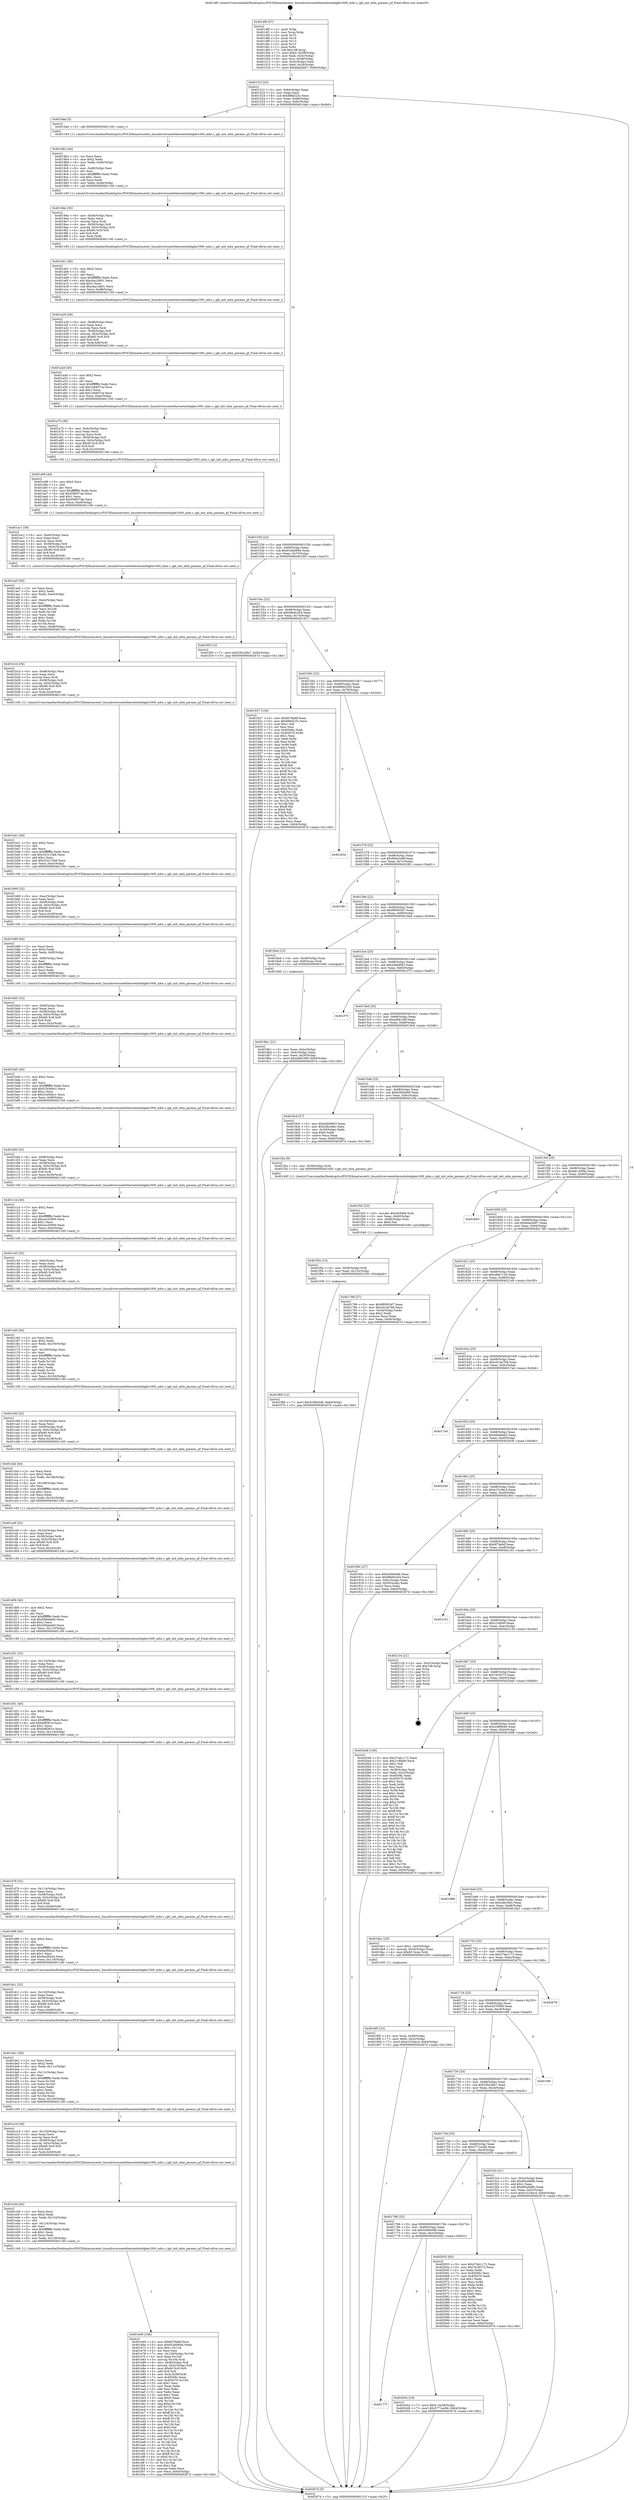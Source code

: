 digraph "0x4014f0" {
  label = "0x4014f0 (/mnt/c/Users/mathe/Desktop/tcc/POCII/binaries/extr_linuxdriversnetethernetinteligbe1000_mbx.c_igb_init_mbx_params_pf_Final-ollvm.out::main(0))"
  labelloc = "t"
  node[shape=record]

  Entry [label="",width=0.3,height=0.3,shape=circle,fillcolor=black,style=filled]
  "0x40151f" [label="{
     0x40151f [23]\l
     | [instrs]\l
     &nbsp;&nbsp;0x40151f \<+3\>: mov -0x64(%rbp),%eax\l
     &nbsp;&nbsp;0x401522 \<+2\>: mov %eax,%ecx\l
     &nbsp;&nbsp;0x401524 \<+6\>: sub $0x88fa523c,%ecx\l
     &nbsp;&nbsp;0x40152a \<+3\>: mov %eax,-0x68(%rbp)\l
     &nbsp;&nbsp;0x40152d \<+3\>: mov %ecx,-0x6c(%rbp)\l
     &nbsp;&nbsp;0x401530 \<+6\>: je 00000000004019ad \<main+0x4bd\>\l
  }"]
  "0x4019ad" [label="{
     0x4019ad [5]\l
     | [instrs]\l
     &nbsp;&nbsp;0x4019ad \<+5\>: call 0000000000401160 \<next_i\>\l
     | [calls]\l
     &nbsp;&nbsp;0x401160 \{1\} (/mnt/c/Users/mathe/Desktop/tcc/POCII/binaries/extr_linuxdriversnetethernetinteligbe1000_mbx.c_igb_init_mbx_params_pf_Final-ollvm.out::next_i)\l
  }"]
  "0x401536" [label="{
     0x401536 [22]\l
     | [instrs]\l
     &nbsp;&nbsp;0x401536 \<+5\>: jmp 000000000040153b \<main+0x4b\>\l
     &nbsp;&nbsp;0x40153b \<+3\>: mov -0x68(%rbp),%eax\l
     &nbsp;&nbsp;0x40153e \<+5\>: sub $0x91bb0694,%eax\l
     &nbsp;&nbsp;0x401543 \<+3\>: mov %eax,-0x70(%rbp)\l
     &nbsp;&nbsp;0x401546 \<+6\>: je 0000000000401f0f \<main+0xa1f\>\l
  }"]
  Exit [label="",width=0.3,height=0.3,shape=circle,fillcolor=black,style=filled,peripheries=2]
  "0x401f0f" [label="{
     0x401f0f [12]\l
     | [instrs]\l
     &nbsp;&nbsp;0x401f0f \<+7\>: movl $0x530c28a7,-0x64(%rbp)\l
     &nbsp;&nbsp;0x401f16 \<+5\>: jmp 000000000040267d \<main+0x118d\>\l
  }"]
  "0x40154c" [label="{
     0x40154c [22]\l
     | [instrs]\l
     &nbsp;&nbsp;0x40154c \<+5\>: jmp 0000000000401551 \<main+0x61\>\l
     &nbsp;&nbsp;0x401551 \<+3\>: mov -0x68(%rbp),%eax\l
     &nbsp;&nbsp;0x401554 \<+5\>: sub $0x98e9c454,%eax\l
     &nbsp;&nbsp;0x401559 \<+3\>: mov %eax,-0x74(%rbp)\l
     &nbsp;&nbsp;0x40155c \<+6\>: je 0000000000401927 \<main+0x437\>\l
  }"]
  "0x40177f" [label="{
     0x40177f\l
  }", style=dashed]
  "0x401927" [label="{
     0x401927 [134]\l
     | [instrs]\l
     &nbsp;&nbsp;0x401927 \<+5\>: mov $0xfd79afef,%eax\l
     &nbsp;&nbsp;0x40192c \<+5\>: mov $0x88fa523c,%ecx\l
     &nbsp;&nbsp;0x401931 \<+2\>: mov $0x1,%dl\l
     &nbsp;&nbsp;0x401933 \<+2\>: xor %esi,%esi\l
     &nbsp;&nbsp;0x401935 \<+7\>: mov 0x40506c,%edi\l
     &nbsp;&nbsp;0x40193c \<+8\>: mov 0x405070,%r8d\l
     &nbsp;&nbsp;0x401944 \<+3\>: sub $0x1,%esi\l
     &nbsp;&nbsp;0x401947 \<+3\>: mov %edi,%r9d\l
     &nbsp;&nbsp;0x40194a \<+3\>: add %esi,%r9d\l
     &nbsp;&nbsp;0x40194d \<+4\>: imul %r9d,%edi\l
     &nbsp;&nbsp;0x401951 \<+3\>: and $0x1,%edi\l
     &nbsp;&nbsp;0x401954 \<+3\>: cmp $0x0,%edi\l
     &nbsp;&nbsp;0x401957 \<+4\>: sete %r10b\l
     &nbsp;&nbsp;0x40195b \<+4\>: cmp $0xa,%r8d\l
     &nbsp;&nbsp;0x40195f \<+4\>: setl %r11b\l
     &nbsp;&nbsp;0x401963 \<+3\>: mov %r10b,%bl\l
     &nbsp;&nbsp;0x401966 \<+3\>: xor $0xff,%bl\l
     &nbsp;&nbsp;0x401969 \<+3\>: mov %r11b,%r14b\l
     &nbsp;&nbsp;0x40196c \<+4\>: xor $0xff,%r14b\l
     &nbsp;&nbsp;0x401970 \<+3\>: xor $0x0,%dl\l
     &nbsp;&nbsp;0x401973 \<+3\>: mov %bl,%r15b\l
     &nbsp;&nbsp;0x401976 \<+4\>: and $0x0,%r15b\l
     &nbsp;&nbsp;0x40197a \<+3\>: and %dl,%r10b\l
     &nbsp;&nbsp;0x40197d \<+3\>: mov %r14b,%r12b\l
     &nbsp;&nbsp;0x401980 \<+4\>: and $0x0,%r12b\l
     &nbsp;&nbsp;0x401984 \<+3\>: and %dl,%r11b\l
     &nbsp;&nbsp;0x401987 \<+3\>: or %r10b,%r15b\l
     &nbsp;&nbsp;0x40198a \<+3\>: or %r11b,%r12b\l
     &nbsp;&nbsp;0x40198d \<+3\>: xor %r12b,%r15b\l
     &nbsp;&nbsp;0x401990 \<+3\>: or %r14b,%bl\l
     &nbsp;&nbsp;0x401993 \<+3\>: xor $0xff,%bl\l
     &nbsp;&nbsp;0x401996 \<+3\>: or $0x0,%dl\l
     &nbsp;&nbsp;0x401999 \<+2\>: and %dl,%bl\l
     &nbsp;&nbsp;0x40199b \<+3\>: or %bl,%r15b\l
     &nbsp;&nbsp;0x40199e \<+4\>: test $0x1,%r15b\l
     &nbsp;&nbsp;0x4019a2 \<+3\>: cmovne %ecx,%eax\l
     &nbsp;&nbsp;0x4019a5 \<+3\>: mov %eax,-0x64(%rbp)\l
     &nbsp;&nbsp;0x4019a8 \<+5\>: jmp 000000000040267d \<main+0x118d\>\l
  }"]
  "0x401562" [label="{
     0x401562 [22]\l
     | [instrs]\l
     &nbsp;&nbsp;0x401562 \<+5\>: jmp 0000000000401567 \<main+0x77\>\l
     &nbsp;&nbsp;0x401567 \<+3\>: mov -0x68(%rbp),%eax\l
     &nbsp;&nbsp;0x40156a \<+5\>: sub $0x99843263,%eax\l
     &nbsp;&nbsp;0x40156f \<+3\>: mov %eax,-0x78(%rbp)\l
     &nbsp;&nbsp;0x401572 \<+6\>: je 0000000000401834 \<main+0x344\>\l
  }"]
  "0x402042" [label="{
     0x402042 [19]\l
     | [instrs]\l
     &nbsp;&nbsp;0x402042 \<+7\>: movl $0x0,-0x38(%rbp)\l
     &nbsp;&nbsp;0x402049 \<+7\>: movl $0x5771ac9d,-0x64(%rbp)\l
     &nbsp;&nbsp;0x402050 \<+5\>: jmp 000000000040267d \<main+0x118d\>\l
  }"]
  "0x401834" [label="{
     0x401834\l
  }", style=dashed]
  "0x401578" [label="{
     0x401578 [22]\l
     | [instrs]\l
     &nbsp;&nbsp;0x401578 \<+5\>: jmp 000000000040157d \<main+0x8d\>\l
     &nbsp;&nbsp;0x40157d \<+3\>: mov -0x68(%rbp),%eax\l
     &nbsp;&nbsp;0x401580 \<+5\>: sub $0x9b0c2e8f,%eax\l
     &nbsp;&nbsp;0x401585 \<+3\>: mov %eax,-0x7c(%rbp)\l
     &nbsp;&nbsp;0x401588 \<+6\>: je 0000000000401f81 \<main+0xa91\>\l
  }"]
  "0x401766" [label="{
     0x401766 [25]\l
     | [instrs]\l
     &nbsp;&nbsp;0x401766 \<+5\>: jmp 000000000040176b \<main+0x27b\>\l
     &nbsp;&nbsp;0x40176b \<+3\>: mov -0x68(%rbp),%eax\l
     &nbsp;&nbsp;0x40176e \<+5\>: sub $0x5c90a5d8,%eax\l
     &nbsp;&nbsp;0x401773 \<+6\>: mov %eax,-0xcc(%rbp)\l
     &nbsp;&nbsp;0x401779 \<+6\>: je 0000000000402042 \<main+0xb52\>\l
  }"]
  "0x401f81" [label="{
     0x401f81\l
  }", style=dashed]
  "0x40158e" [label="{
     0x40158e [22]\l
     | [instrs]\l
     &nbsp;&nbsp;0x40158e \<+5\>: jmp 0000000000401593 \<main+0xa3\>\l
     &nbsp;&nbsp;0x401593 \<+3\>: mov -0x68(%rbp),%eax\l
     &nbsp;&nbsp;0x401596 \<+5\>: sub $0x9f0565d7,%eax\l
     &nbsp;&nbsp;0x40159b \<+3\>: mov %eax,-0x80(%rbp)\l
     &nbsp;&nbsp;0x40159e \<+6\>: je 00000000004018a4 \<main+0x3b4\>\l
  }"]
  "0x402055" [label="{
     0x402055 [83]\l
     | [instrs]\l
     &nbsp;&nbsp;0x402055 \<+5\>: mov $0x37ab1172,%eax\l
     &nbsp;&nbsp;0x40205a \<+5\>: mov $0x7d18373,%ecx\l
     &nbsp;&nbsp;0x40205f \<+2\>: xor %edx,%edx\l
     &nbsp;&nbsp;0x402061 \<+7\>: mov 0x40506c,%esi\l
     &nbsp;&nbsp;0x402068 \<+7\>: mov 0x405070,%edi\l
     &nbsp;&nbsp;0x40206f \<+3\>: sub $0x1,%edx\l
     &nbsp;&nbsp;0x402072 \<+3\>: mov %esi,%r8d\l
     &nbsp;&nbsp;0x402075 \<+3\>: add %edx,%r8d\l
     &nbsp;&nbsp;0x402078 \<+4\>: imul %r8d,%esi\l
     &nbsp;&nbsp;0x40207c \<+3\>: and $0x1,%esi\l
     &nbsp;&nbsp;0x40207f \<+3\>: cmp $0x0,%esi\l
     &nbsp;&nbsp;0x402082 \<+4\>: sete %r9b\l
     &nbsp;&nbsp;0x402086 \<+3\>: cmp $0xa,%edi\l
     &nbsp;&nbsp;0x402089 \<+4\>: setl %r10b\l
     &nbsp;&nbsp;0x40208d \<+3\>: mov %r9b,%r11b\l
     &nbsp;&nbsp;0x402090 \<+3\>: and %r10b,%r11b\l
     &nbsp;&nbsp;0x402093 \<+3\>: xor %r10b,%r9b\l
     &nbsp;&nbsp;0x402096 \<+3\>: or %r9b,%r11b\l
     &nbsp;&nbsp;0x402099 \<+4\>: test $0x1,%r11b\l
     &nbsp;&nbsp;0x40209d \<+3\>: cmovne %ecx,%eax\l
     &nbsp;&nbsp;0x4020a0 \<+3\>: mov %eax,-0x64(%rbp)\l
     &nbsp;&nbsp;0x4020a3 \<+5\>: jmp 000000000040267d \<main+0x118d\>\l
  }"]
  "0x4018a4" [label="{
     0x4018a4 [13]\l
     | [instrs]\l
     &nbsp;&nbsp;0x4018a4 \<+4\>: mov -0x48(%rbp),%rax\l
     &nbsp;&nbsp;0x4018a8 \<+4\>: mov 0x8(%rax),%rdi\l
     &nbsp;&nbsp;0x4018ac \<+5\>: call 0000000000401060 \<atoi@plt\>\l
     | [calls]\l
     &nbsp;&nbsp;0x401060 \{1\} (unknown)\l
  }"]
  "0x4015a4" [label="{
     0x4015a4 [25]\l
     | [instrs]\l
     &nbsp;&nbsp;0x4015a4 \<+5\>: jmp 00000000004015a9 \<main+0xb9\>\l
     &nbsp;&nbsp;0x4015a9 \<+3\>: mov -0x68(%rbp),%eax\l
     &nbsp;&nbsp;0x4015ac \<+5\>: sub $0xa5bb9f43,%eax\l
     &nbsp;&nbsp;0x4015b1 \<+6\>: mov %eax,-0x84(%rbp)\l
     &nbsp;&nbsp;0x4015b7 \<+6\>: je 0000000000401f75 \<main+0xa85\>\l
  }"]
  "0x401f69" [label="{
     0x401f69 [12]\l
     | [instrs]\l
     &nbsp;&nbsp;0x401f69 \<+7\>: movl $0x5c90a5d8,-0x64(%rbp)\l
     &nbsp;&nbsp;0x401f70 \<+5\>: jmp 000000000040267d \<main+0x118d\>\l
  }"]
  "0x401f75" [label="{
     0x401f75\l
  }", style=dashed]
  "0x4015bd" [label="{
     0x4015bd [25]\l
     | [instrs]\l
     &nbsp;&nbsp;0x4015bd \<+5\>: jmp 00000000004015c2 \<main+0xd2\>\l
     &nbsp;&nbsp;0x4015c2 \<+3\>: mov -0x68(%rbp),%eax\l
     &nbsp;&nbsp;0x4015c5 \<+5\>: sub $0xadf4160f,%eax\l
     &nbsp;&nbsp;0x4015ca \<+6\>: mov %eax,-0x88(%rbp)\l
     &nbsp;&nbsp;0x4015d0 \<+6\>: je 00000000004018c6 \<main+0x3d6\>\l
  }"]
  "0x401f5a" [label="{
     0x401f5a [15]\l
     | [instrs]\l
     &nbsp;&nbsp;0x401f5a \<+4\>: mov -0x58(%rbp),%rdi\l
     &nbsp;&nbsp;0x401f5e \<+6\>: mov %eax,-0x12c(%rbp)\l
     &nbsp;&nbsp;0x401f64 \<+5\>: call 0000000000401030 \<free@plt\>\l
     | [calls]\l
     &nbsp;&nbsp;0x401030 \{1\} (unknown)\l
  }"]
  "0x4018c6" [label="{
     0x4018c6 [27]\l
     | [instrs]\l
     &nbsp;&nbsp;0x4018c6 \<+5\>: mov $0xa5bb9f43,%eax\l
     &nbsp;&nbsp;0x4018cb \<+5\>: mov $0x2dbc0fec,%ecx\l
     &nbsp;&nbsp;0x4018d0 \<+3\>: mov -0x30(%rbp),%edx\l
     &nbsp;&nbsp;0x4018d3 \<+3\>: cmp $0x0,%edx\l
     &nbsp;&nbsp;0x4018d6 \<+3\>: cmove %ecx,%eax\l
     &nbsp;&nbsp;0x4018d9 \<+3\>: mov %eax,-0x64(%rbp)\l
     &nbsp;&nbsp;0x4018dc \<+5\>: jmp 000000000040267d \<main+0x118d\>\l
  }"]
  "0x4015d6" [label="{
     0x4015d6 [25]\l
     | [instrs]\l
     &nbsp;&nbsp;0x4015d6 \<+5\>: jmp 00000000004015db \<main+0xeb\>\l
     &nbsp;&nbsp;0x4015db \<+3\>: mov -0x68(%rbp),%eax\l
     &nbsp;&nbsp;0x4015de \<+5\>: sub $0xb3fd4d48,%eax\l
     &nbsp;&nbsp;0x4015e3 \<+6\>: mov %eax,-0x8c(%rbp)\l
     &nbsp;&nbsp;0x4015e9 \<+6\>: je 0000000000401f3a \<main+0xa4a\>\l
  }"]
  "0x401f43" [label="{
     0x401f43 [23]\l
     | [instrs]\l
     &nbsp;&nbsp;0x401f43 \<+10\>: movabs $0x4030b6,%rdi\l
     &nbsp;&nbsp;0x401f4d \<+3\>: mov %eax,-0x60(%rbp)\l
     &nbsp;&nbsp;0x401f50 \<+3\>: mov -0x60(%rbp),%esi\l
     &nbsp;&nbsp;0x401f53 \<+2\>: mov $0x0,%al\l
     &nbsp;&nbsp;0x401f55 \<+5\>: call 0000000000401040 \<printf@plt\>\l
     | [calls]\l
     &nbsp;&nbsp;0x401040 \{1\} (unknown)\l
  }"]
  "0x401f3a" [label="{
     0x401f3a [9]\l
     | [instrs]\l
     &nbsp;&nbsp;0x401f3a \<+4\>: mov -0x58(%rbp),%rdi\l
     &nbsp;&nbsp;0x401f3e \<+5\>: call 0000000000401400 \<igb_init_mbx_params_pf\>\l
     | [calls]\l
     &nbsp;&nbsp;0x401400 \{1\} (/mnt/c/Users/mathe/Desktop/tcc/POCII/binaries/extr_linuxdriversnetethernetinteligbe1000_mbx.c_igb_init_mbx_params_pf_Final-ollvm.out::igb_init_mbx_params_pf)\l
  }"]
  "0x4015ef" [label="{
     0x4015ef [25]\l
     | [instrs]\l
     &nbsp;&nbsp;0x4015ef \<+5\>: jmp 00000000004015f4 \<main+0x104\>\l
     &nbsp;&nbsp;0x4015f4 \<+3\>: mov -0x68(%rbp),%eax\l
     &nbsp;&nbsp;0x4015f7 \<+5\>: sub $0xbb140f4a,%eax\l
     &nbsp;&nbsp;0x4015fc \<+6\>: mov %eax,-0x90(%rbp)\l
     &nbsp;&nbsp;0x401602 \<+6\>: je 0000000000402665 \<main+0x1175\>\l
  }"]
  "0x40174d" [label="{
     0x40174d [25]\l
     | [instrs]\l
     &nbsp;&nbsp;0x40174d \<+5\>: jmp 0000000000401752 \<main+0x262\>\l
     &nbsp;&nbsp;0x401752 \<+3\>: mov -0x68(%rbp),%eax\l
     &nbsp;&nbsp;0x401755 \<+5\>: sub $0x5771ac9d,%eax\l
     &nbsp;&nbsp;0x40175a \<+6\>: mov %eax,-0xc8(%rbp)\l
     &nbsp;&nbsp;0x401760 \<+6\>: je 0000000000402055 \<main+0xb65\>\l
  }"]
  "0x402665" [label="{
     0x402665\l
  }", style=dashed]
  "0x401608" [label="{
     0x401608 [25]\l
     | [instrs]\l
     &nbsp;&nbsp;0x401608 \<+5\>: jmp 000000000040160d \<main+0x11d\>\l
     &nbsp;&nbsp;0x40160d \<+3\>: mov -0x68(%rbp),%eax\l
     &nbsp;&nbsp;0x401610 \<+5\>: sub $0xbfad2b87,%eax\l
     &nbsp;&nbsp;0x401615 \<+6\>: mov %eax,-0x94(%rbp)\l
     &nbsp;&nbsp;0x40161b \<+6\>: je 0000000000401789 \<main+0x299\>\l
  }"]
  "0x401f1b" [label="{
     0x401f1b [31]\l
     | [instrs]\l
     &nbsp;&nbsp;0x401f1b \<+3\>: mov -0x5c(%rbp),%eax\l
     &nbsp;&nbsp;0x401f1e \<+5\>: add $0x9f2a9d9b,%eax\l
     &nbsp;&nbsp;0x401f23 \<+3\>: add $0x1,%eax\l
     &nbsp;&nbsp;0x401f26 \<+5\>: sub $0x9f2a9d9b,%eax\l
     &nbsp;&nbsp;0x401f2b \<+3\>: mov %eax,-0x5c(%rbp)\l
     &nbsp;&nbsp;0x401f2e \<+7\>: movl $0xe1519ac4,-0x64(%rbp)\l
     &nbsp;&nbsp;0x401f35 \<+5\>: jmp 000000000040267d \<main+0x118d\>\l
  }"]
  "0x401789" [label="{
     0x401789 [27]\l
     | [instrs]\l
     &nbsp;&nbsp;0x401789 \<+5\>: mov $0x9f0565d7,%eax\l
     &nbsp;&nbsp;0x40178e \<+5\>: mov $0xcd1da7b8,%ecx\l
     &nbsp;&nbsp;0x401793 \<+3\>: mov -0x34(%rbp),%edx\l
     &nbsp;&nbsp;0x401796 \<+3\>: cmp $0x2,%edx\l
     &nbsp;&nbsp;0x401799 \<+3\>: cmovne %ecx,%eax\l
     &nbsp;&nbsp;0x40179c \<+3\>: mov %eax,-0x64(%rbp)\l
     &nbsp;&nbsp;0x40179f \<+5\>: jmp 000000000040267d \<main+0x118d\>\l
  }"]
  "0x401621" [label="{
     0x401621 [25]\l
     | [instrs]\l
     &nbsp;&nbsp;0x401621 \<+5\>: jmp 0000000000401626 \<main+0x136\>\l
     &nbsp;&nbsp;0x401626 \<+3\>: mov -0x68(%rbp),%eax\l
     &nbsp;&nbsp;0x401629 \<+5\>: sub $0xc99a7145,%eax\l
     &nbsp;&nbsp;0x40162e \<+6\>: mov %eax,-0x98(%rbp)\l
     &nbsp;&nbsp;0x401634 \<+6\>: je 0000000000402149 \<main+0xc59\>\l
  }"]
  "0x40267d" [label="{
     0x40267d [5]\l
     | [instrs]\l
     &nbsp;&nbsp;0x40267d \<+5\>: jmp 000000000040151f \<main+0x2f\>\l
  }"]
  "0x4014f0" [label="{
     0x4014f0 [47]\l
     | [instrs]\l
     &nbsp;&nbsp;0x4014f0 \<+1\>: push %rbp\l
     &nbsp;&nbsp;0x4014f1 \<+3\>: mov %rsp,%rbp\l
     &nbsp;&nbsp;0x4014f4 \<+2\>: push %r15\l
     &nbsp;&nbsp;0x4014f6 \<+2\>: push %r14\l
     &nbsp;&nbsp;0x4014f8 \<+2\>: push %r13\l
     &nbsp;&nbsp;0x4014fa \<+2\>: push %r12\l
     &nbsp;&nbsp;0x4014fc \<+1\>: push %rbx\l
     &nbsp;&nbsp;0x4014fd \<+7\>: sub $0x168,%rsp\l
     &nbsp;&nbsp;0x401504 \<+7\>: movl $0x0,-0x38(%rbp)\l
     &nbsp;&nbsp;0x40150b \<+3\>: mov %edi,-0x3c(%rbp)\l
     &nbsp;&nbsp;0x40150e \<+4\>: mov %rsi,-0x48(%rbp)\l
     &nbsp;&nbsp;0x401512 \<+3\>: mov -0x3c(%rbp),%edi\l
     &nbsp;&nbsp;0x401515 \<+3\>: mov %edi,-0x34(%rbp)\l
     &nbsp;&nbsp;0x401518 \<+7\>: movl $0xbfad2b87,-0x64(%rbp)\l
  }"]
  "0x4018b1" [label="{
     0x4018b1 [21]\l
     | [instrs]\l
     &nbsp;&nbsp;0x4018b1 \<+3\>: mov %eax,-0x4c(%rbp)\l
     &nbsp;&nbsp;0x4018b4 \<+3\>: mov -0x4c(%rbp),%eax\l
     &nbsp;&nbsp;0x4018b7 \<+3\>: mov %eax,-0x30(%rbp)\l
     &nbsp;&nbsp;0x4018ba \<+7\>: movl $0xadf4160f,-0x64(%rbp)\l
     &nbsp;&nbsp;0x4018c1 \<+5\>: jmp 000000000040267d \<main+0x118d\>\l
  }"]
  "0x401734" [label="{
     0x401734 [25]\l
     | [instrs]\l
     &nbsp;&nbsp;0x401734 \<+5\>: jmp 0000000000401739 \<main+0x249\>\l
     &nbsp;&nbsp;0x401739 \<+3\>: mov -0x68(%rbp),%eax\l
     &nbsp;&nbsp;0x40173c \<+5\>: sub $0x530c28a7,%eax\l
     &nbsp;&nbsp;0x401741 \<+6\>: mov %eax,-0xc4(%rbp)\l
     &nbsp;&nbsp;0x401747 \<+6\>: je 0000000000401f1b \<main+0xa2b\>\l
  }"]
  "0x402149" [label="{
     0x402149\l
  }", style=dashed]
  "0x40163a" [label="{
     0x40163a [25]\l
     | [instrs]\l
     &nbsp;&nbsp;0x40163a \<+5\>: jmp 000000000040163f \<main+0x14f\>\l
     &nbsp;&nbsp;0x40163f \<+3\>: mov -0x68(%rbp),%eax\l
     &nbsp;&nbsp;0x401642 \<+5\>: sub $0xcd1da7b8,%eax\l
     &nbsp;&nbsp;0x401647 \<+6\>: mov %eax,-0x9c(%rbp)\l
     &nbsp;&nbsp;0x40164d \<+6\>: je 00000000004017a4 \<main+0x2b4\>\l
  }"]
  "0x401fd9" [label="{
     0x401fd9\l
  }", style=dashed]
  "0x4017a4" [label="{
     0x4017a4\l
  }", style=dashed]
  "0x401653" [label="{
     0x401653 [25]\l
     | [instrs]\l
     &nbsp;&nbsp;0x401653 \<+5\>: jmp 0000000000401658 \<main+0x168\>\l
     &nbsp;&nbsp;0x401658 \<+3\>: mov -0x68(%rbp),%eax\l
     &nbsp;&nbsp;0x40165b \<+5\>: sub $0xdde46eb2,%eax\l
     &nbsp;&nbsp;0x401660 \<+6\>: mov %eax,-0xa0(%rbp)\l
     &nbsp;&nbsp;0x401666 \<+6\>: je 0000000000402036 \<main+0xb46\>\l
  }"]
  "0x40171b" [label="{
     0x40171b [25]\l
     | [instrs]\l
     &nbsp;&nbsp;0x40171b \<+5\>: jmp 0000000000401720 \<main+0x230\>\l
     &nbsp;&nbsp;0x401720 \<+3\>: mov -0x68(%rbp),%eax\l
     &nbsp;&nbsp;0x401723 \<+5\>: sub $0x42470569,%eax\l
     &nbsp;&nbsp;0x401728 \<+6\>: mov %eax,-0xc0(%rbp)\l
     &nbsp;&nbsp;0x40172e \<+6\>: je 0000000000401fd9 \<main+0xae9\>\l
  }"]
  "0x402036" [label="{
     0x402036\l
  }", style=dashed]
  "0x40166c" [label="{
     0x40166c [25]\l
     | [instrs]\l
     &nbsp;&nbsp;0x40166c \<+5\>: jmp 0000000000401671 \<main+0x181\>\l
     &nbsp;&nbsp;0x401671 \<+3\>: mov -0x68(%rbp),%eax\l
     &nbsp;&nbsp;0x401674 \<+5\>: sub $0xe1519ac4,%eax\l
     &nbsp;&nbsp;0x401679 \<+6\>: mov %eax,-0xa4(%rbp)\l
     &nbsp;&nbsp;0x40167f \<+6\>: je 000000000040190c \<main+0x41c\>\l
  }"]
  "0x402676" [label="{
     0x402676\l
  }", style=dashed]
  "0x40190c" [label="{
     0x40190c [27]\l
     | [instrs]\l
     &nbsp;&nbsp;0x40190c \<+5\>: mov $0xb3fd4d48,%eax\l
     &nbsp;&nbsp;0x401911 \<+5\>: mov $0x98e9c454,%ecx\l
     &nbsp;&nbsp;0x401916 \<+3\>: mov -0x5c(%rbp),%edx\l
     &nbsp;&nbsp;0x401919 \<+3\>: cmp -0x50(%rbp),%edx\l
     &nbsp;&nbsp;0x40191c \<+3\>: cmovl %ecx,%eax\l
     &nbsp;&nbsp;0x40191f \<+3\>: mov %eax,-0x64(%rbp)\l
     &nbsp;&nbsp;0x401922 \<+5\>: jmp 000000000040267d \<main+0x118d\>\l
  }"]
  "0x401685" [label="{
     0x401685 [25]\l
     | [instrs]\l
     &nbsp;&nbsp;0x401685 \<+5\>: jmp 000000000040168a \<main+0x19a\>\l
     &nbsp;&nbsp;0x40168a \<+3\>: mov -0x68(%rbp),%eax\l
     &nbsp;&nbsp;0x40168d \<+5\>: sub $0xfd79afef,%eax\l
     &nbsp;&nbsp;0x401692 \<+6\>: mov %eax,-0xa8(%rbp)\l
     &nbsp;&nbsp;0x401698 \<+6\>: je 0000000000402161 \<main+0xc71\>\l
  }"]
  "0x401e69" [label="{
     0x401e69 [166]\l
     | [instrs]\l
     &nbsp;&nbsp;0x401e69 \<+5\>: mov $0xfd79afef,%ecx\l
     &nbsp;&nbsp;0x401e6e \<+5\>: mov $0x91bb0694,%edx\l
     &nbsp;&nbsp;0x401e73 \<+3\>: mov $0x1,%r11b\l
     &nbsp;&nbsp;0x401e76 \<+2\>: xor %esi,%esi\l
     &nbsp;&nbsp;0x401e78 \<+7\>: mov -0x128(%rbp),%r10d\l
     &nbsp;&nbsp;0x401e7f \<+4\>: imul %eax,%r10d\l
     &nbsp;&nbsp;0x401e83 \<+3\>: movslq %r10d,%rdi\l
     &nbsp;&nbsp;0x401e86 \<+4\>: mov -0x58(%rbp),%r8\l
     &nbsp;&nbsp;0x401e8a \<+4\>: movslq -0x5c(%rbp),%r9\l
     &nbsp;&nbsp;0x401e8e \<+4\>: imul $0x60,%r9,%r9\l
     &nbsp;&nbsp;0x401e92 \<+3\>: add %r9,%r8\l
     &nbsp;&nbsp;0x401e95 \<+4\>: mov %rdi,0x58(%r8)\l
     &nbsp;&nbsp;0x401e99 \<+7\>: mov 0x40506c,%eax\l
     &nbsp;&nbsp;0x401ea0 \<+8\>: mov 0x405070,%r10d\l
     &nbsp;&nbsp;0x401ea8 \<+3\>: sub $0x1,%esi\l
     &nbsp;&nbsp;0x401eab \<+2\>: mov %eax,%ebx\l
     &nbsp;&nbsp;0x401ead \<+2\>: add %esi,%ebx\l
     &nbsp;&nbsp;0x401eaf \<+3\>: imul %ebx,%eax\l
     &nbsp;&nbsp;0x401eb2 \<+3\>: and $0x1,%eax\l
     &nbsp;&nbsp;0x401eb5 \<+3\>: cmp $0x0,%eax\l
     &nbsp;&nbsp;0x401eb8 \<+4\>: sete %r14b\l
     &nbsp;&nbsp;0x401ebc \<+4\>: cmp $0xa,%r10d\l
     &nbsp;&nbsp;0x401ec0 \<+4\>: setl %r15b\l
     &nbsp;&nbsp;0x401ec4 \<+3\>: mov %r14b,%r12b\l
     &nbsp;&nbsp;0x401ec7 \<+4\>: xor $0xff,%r12b\l
     &nbsp;&nbsp;0x401ecb \<+3\>: mov %r15b,%r13b\l
     &nbsp;&nbsp;0x401ece \<+4\>: xor $0xff,%r13b\l
     &nbsp;&nbsp;0x401ed2 \<+4\>: xor $0x0,%r11b\l
     &nbsp;&nbsp;0x401ed6 \<+3\>: mov %r12b,%al\l
     &nbsp;&nbsp;0x401ed9 \<+2\>: and $0x0,%al\l
     &nbsp;&nbsp;0x401edb \<+3\>: and %r11b,%r14b\l
     &nbsp;&nbsp;0x401ede \<+3\>: mov %r13b,%sil\l
     &nbsp;&nbsp;0x401ee1 \<+4\>: and $0x0,%sil\l
     &nbsp;&nbsp;0x401ee5 \<+3\>: and %r11b,%r15b\l
     &nbsp;&nbsp;0x401ee8 \<+3\>: or %r14b,%al\l
     &nbsp;&nbsp;0x401eeb \<+3\>: or %r15b,%sil\l
     &nbsp;&nbsp;0x401eee \<+3\>: xor %sil,%al\l
     &nbsp;&nbsp;0x401ef1 \<+3\>: or %r13b,%r12b\l
     &nbsp;&nbsp;0x401ef4 \<+4\>: xor $0xff,%r12b\l
     &nbsp;&nbsp;0x401ef8 \<+4\>: or $0x0,%r11b\l
     &nbsp;&nbsp;0x401efc \<+3\>: and %r11b,%r12b\l
     &nbsp;&nbsp;0x401eff \<+3\>: or %r12b,%al\l
     &nbsp;&nbsp;0x401f02 \<+2\>: test $0x1,%al\l
     &nbsp;&nbsp;0x401f04 \<+3\>: cmovne %edx,%ecx\l
     &nbsp;&nbsp;0x401f07 \<+3\>: mov %ecx,-0x64(%rbp)\l
     &nbsp;&nbsp;0x401f0a \<+5\>: jmp 000000000040267d \<main+0x118d\>\l
  }"]
  "0x402161" [label="{
     0x402161\l
  }", style=dashed]
  "0x40169e" [label="{
     0x40169e [25]\l
     | [instrs]\l
     &nbsp;&nbsp;0x40169e \<+5\>: jmp 00000000004016a3 \<main+0x1b3\>\l
     &nbsp;&nbsp;0x4016a3 \<+3\>: mov -0x68(%rbp),%eax\l
     &nbsp;&nbsp;0x4016a6 \<+5\>: sub $0x219fd49,%eax\l
     &nbsp;&nbsp;0x4016ab \<+6\>: mov %eax,-0xac(%rbp)\l
     &nbsp;&nbsp;0x4016b1 \<+6\>: je 0000000000402134 \<main+0xc44\>\l
  }"]
  "0x401e3d" [label="{
     0x401e3d [44]\l
     | [instrs]\l
     &nbsp;&nbsp;0x401e3d \<+2\>: xor %ecx,%ecx\l
     &nbsp;&nbsp;0x401e3f \<+5\>: mov $0x2,%edx\l
     &nbsp;&nbsp;0x401e44 \<+6\>: mov %edx,-0x124(%rbp)\l
     &nbsp;&nbsp;0x401e4a \<+1\>: cltd\l
     &nbsp;&nbsp;0x401e4b \<+6\>: mov -0x124(%rbp),%esi\l
     &nbsp;&nbsp;0x401e51 \<+2\>: idiv %esi\l
     &nbsp;&nbsp;0x401e53 \<+6\>: imul $0xfffffffe,%edx,%edx\l
     &nbsp;&nbsp;0x401e59 \<+3\>: sub $0x1,%ecx\l
     &nbsp;&nbsp;0x401e5c \<+2\>: sub %ecx,%edx\l
     &nbsp;&nbsp;0x401e5e \<+6\>: mov %edx,-0x128(%rbp)\l
     &nbsp;&nbsp;0x401e64 \<+5\>: call 0000000000401160 \<next_i\>\l
     | [calls]\l
     &nbsp;&nbsp;0x401160 \{1\} (/mnt/c/Users/mathe/Desktop/tcc/POCII/binaries/extr_linuxdriversnetethernetinteligbe1000_mbx.c_igb_init_mbx_params_pf_Final-ollvm.out::next_i)\l
  }"]
  "0x402134" [label="{
     0x402134 [21]\l
     | [instrs]\l
     &nbsp;&nbsp;0x402134 \<+3\>: mov -0x2c(%rbp),%eax\l
     &nbsp;&nbsp;0x402137 \<+7\>: add $0x168,%rsp\l
     &nbsp;&nbsp;0x40213e \<+1\>: pop %rbx\l
     &nbsp;&nbsp;0x40213f \<+2\>: pop %r12\l
     &nbsp;&nbsp;0x402141 \<+2\>: pop %r13\l
     &nbsp;&nbsp;0x402143 \<+2\>: pop %r14\l
     &nbsp;&nbsp;0x402145 \<+2\>: pop %r15\l
     &nbsp;&nbsp;0x402147 \<+1\>: pop %rbp\l
     &nbsp;&nbsp;0x402148 \<+1\>: ret\l
  }"]
  "0x4016b7" [label="{
     0x4016b7 [25]\l
     | [instrs]\l
     &nbsp;&nbsp;0x4016b7 \<+5\>: jmp 00000000004016bc \<main+0x1cc\>\l
     &nbsp;&nbsp;0x4016bc \<+3\>: mov -0x68(%rbp),%eax\l
     &nbsp;&nbsp;0x4016bf \<+5\>: sub $0x7d18373,%eax\l
     &nbsp;&nbsp;0x4016c4 \<+6\>: mov %eax,-0xb0(%rbp)\l
     &nbsp;&nbsp;0x4016ca \<+6\>: je 00000000004020a8 \<main+0xbb8\>\l
  }"]
  "0x401e19" [label="{
     0x401e19 [36]\l
     | [instrs]\l
     &nbsp;&nbsp;0x401e19 \<+6\>: mov -0x120(%rbp),%ecx\l
     &nbsp;&nbsp;0x401e1f \<+3\>: imul %eax,%ecx\l
     &nbsp;&nbsp;0x401e22 \<+3\>: movslq %ecx,%rdi\l
     &nbsp;&nbsp;0x401e25 \<+4\>: mov -0x58(%rbp),%r8\l
     &nbsp;&nbsp;0x401e29 \<+4\>: movslq -0x5c(%rbp),%r9\l
     &nbsp;&nbsp;0x401e2d \<+4\>: imul $0x60,%r9,%r9\l
     &nbsp;&nbsp;0x401e31 \<+3\>: add %r9,%r8\l
     &nbsp;&nbsp;0x401e34 \<+4\>: mov %rdi,0x50(%r8)\l
     &nbsp;&nbsp;0x401e38 \<+5\>: call 0000000000401160 \<next_i\>\l
     | [calls]\l
     &nbsp;&nbsp;0x401160 \{1\} (/mnt/c/Users/mathe/Desktop/tcc/POCII/binaries/extr_linuxdriversnetethernetinteligbe1000_mbx.c_igb_init_mbx_params_pf_Final-ollvm.out::next_i)\l
  }"]
  "0x4020a8" [label="{
     0x4020a8 [140]\l
     | [instrs]\l
     &nbsp;&nbsp;0x4020a8 \<+5\>: mov $0x37ab1172,%eax\l
     &nbsp;&nbsp;0x4020ad \<+5\>: mov $0x219fd49,%ecx\l
     &nbsp;&nbsp;0x4020b2 \<+2\>: mov $0x1,%dl\l
     &nbsp;&nbsp;0x4020b4 \<+2\>: xor %esi,%esi\l
     &nbsp;&nbsp;0x4020b6 \<+3\>: mov -0x38(%rbp),%edi\l
     &nbsp;&nbsp;0x4020b9 \<+3\>: mov %edi,-0x2c(%rbp)\l
     &nbsp;&nbsp;0x4020bc \<+7\>: mov 0x40506c,%edi\l
     &nbsp;&nbsp;0x4020c3 \<+8\>: mov 0x405070,%r8d\l
     &nbsp;&nbsp;0x4020cb \<+3\>: sub $0x1,%esi\l
     &nbsp;&nbsp;0x4020ce \<+3\>: mov %edi,%r9d\l
     &nbsp;&nbsp;0x4020d1 \<+3\>: add %esi,%r9d\l
     &nbsp;&nbsp;0x4020d4 \<+4\>: imul %r9d,%edi\l
     &nbsp;&nbsp;0x4020d8 \<+3\>: and $0x1,%edi\l
     &nbsp;&nbsp;0x4020db \<+3\>: cmp $0x0,%edi\l
     &nbsp;&nbsp;0x4020de \<+4\>: sete %r10b\l
     &nbsp;&nbsp;0x4020e2 \<+4\>: cmp $0xa,%r8d\l
     &nbsp;&nbsp;0x4020e6 \<+4\>: setl %r11b\l
     &nbsp;&nbsp;0x4020ea \<+3\>: mov %r10b,%bl\l
     &nbsp;&nbsp;0x4020ed \<+3\>: xor $0xff,%bl\l
     &nbsp;&nbsp;0x4020f0 \<+3\>: mov %r11b,%r14b\l
     &nbsp;&nbsp;0x4020f3 \<+4\>: xor $0xff,%r14b\l
     &nbsp;&nbsp;0x4020f7 \<+3\>: xor $0x0,%dl\l
     &nbsp;&nbsp;0x4020fa \<+3\>: mov %bl,%r15b\l
     &nbsp;&nbsp;0x4020fd \<+4\>: and $0x0,%r15b\l
     &nbsp;&nbsp;0x402101 \<+3\>: and %dl,%r10b\l
     &nbsp;&nbsp;0x402104 \<+3\>: mov %r14b,%r12b\l
     &nbsp;&nbsp;0x402107 \<+4\>: and $0x0,%r12b\l
     &nbsp;&nbsp;0x40210b \<+3\>: and %dl,%r11b\l
     &nbsp;&nbsp;0x40210e \<+3\>: or %r10b,%r15b\l
     &nbsp;&nbsp;0x402111 \<+3\>: or %r11b,%r12b\l
     &nbsp;&nbsp;0x402114 \<+3\>: xor %r12b,%r15b\l
     &nbsp;&nbsp;0x402117 \<+3\>: or %r14b,%bl\l
     &nbsp;&nbsp;0x40211a \<+3\>: xor $0xff,%bl\l
     &nbsp;&nbsp;0x40211d \<+3\>: or $0x0,%dl\l
     &nbsp;&nbsp;0x402120 \<+2\>: and %dl,%bl\l
     &nbsp;&nbsp;0x402122 \<+3\>: or %bl,%r15b\l
     &nbsp;&nbsp;0x402125 \<+4\>: test $0x1,%r15b\l
     &nbsp;&nbsp;0x402129 \<+3\>: cmovne %ecx,%eax\l
     &nbsp;&nbsp;0x40212c \<+3\>: mov %eax,-0x64(%rbp)\l
     &nbsp;&nbsp;0x40212f \<+5\>: jmp 000000000040267d \<main+0x118d\>\l
  }"]
  "0x4016d0" [label="{
     0x4016d0 [25]\l
     | [instrs]\l
     &nbsp;&nbsp;0x4016d0 \<+5\>: jmp 00000000004016d5 \<main+0x1e5\>\l
     &nbsp;&nbsp;0x4016d5 \<+3\>: mov -0x68(%rbp),%eax\l
     &nbsp;&nbsp;0x4016d8 \<+5\>: sub $0x2c8f8d44,%eax\l
     &nbsp;&nbsp;0x4016dd \<+6\>: mov %eax,-0xb4(%rbp)\l
     &nbsp;&nbsp;0x4016e3 \<+6\>: je 0000000000401898 \<main+0x3a8\>\l
  }"]
  "0x401de1" [label="{
     0x401de1 [56]\l
     | [instrs]\l
     &nbsp;&nbsp;0x401de1 \<+2\>: xor %ecx,%ecx\l
     &nbsp;&nbsp;0x401de3 \<+5\>: mov $0x2,%edx\l
     &nbsp;&nbsp;0x401de8 \<+6\>: mov %edx,-0x11c(%rbp)\l
     &nbsp;&nbsp;0x401dee \<+1\>: cltd\l
     &nbsp;&nbsp;0x401def \<+6\>: mov -0x11c(%rbp),%esi\l
     &nbsp;&nbsp;0x401df5 \<+2\>: idiv %esi\l
     &nbsp;&nbsp;0x401df7 \<+6\>: imul $0xfffffffe,%edx,%edx\l
     &nbsp;&nbsp;0x401dfd \<+3\>: mov %ecx,%r10d\l
     &nbsp;&nbsp;0x401e00 \<+3\>: sub %edx,%r10d\l
     &nbsp;&nbsp;0x401e03 \<+2\>: mov %ecx,%edx\l
     &nbsp;&nbsp;0x401e05 \<+3\>: sub $0x1,%edx\l
     &nbsp;&nbsp;0x401e08 \<+3\>: add %edx,%r10d\l
     &nbsp;&nbsp;0x401e0b \<+3\>: sub %r10d,%ecx\l
     &nbsp;&nbsp;0x401e0e \<+6\>: mov %ecx,-0x120(%rbp)\l
     &nbsp;&nbsp;0x401e14 \<+5\>: call 0000000000401160 \<next_i\>\l
     | [calls]\l
     &nbsp;&nbsp;0x401160 \{1\} (/mnt/c/Users/mathe/Desktop/tcc/POCII/binaries/extr_linuxdriversnetethernetinteligbe1000_mbx.c_igb_init_mbx_params_pf_Final-ollvm.out::next_i)\l
  }"]
  "0x401898" [label="{
     0x401898\l
  }", style=dashed]
  "0x4016e9" [label="{
     0x4016e9 [25]\l
     | [instrs]\l
     &nbsp;&nbsp;0x4016e9 \<+5\>: jmp 00000000004016ee \<main+0x1fe\>\l
     &nbsp;&nbsp;0x4016ee \<+3\>: mov -0x68(%rbp),%eax\l
     &nbsp;&nbsp;0x4016f1 \<+5\>: sub $0x2dbc0fec,%eax\l
     &nbsp;&nbsp;0x4016f6 \<+6\>: mov %eax,-0xb8(%rbp)\l
     &nbsp;&nbsp;0x4016fc \<+6\>: je 00000000004018e1 \<main+0x3f1\>\l
  }"]
  "0x401dc1" [label="{
     0x401dc1 [32]\l
     | [instrs]\l
     &nbsp;&nbsp;0x401dc1 \<+6\>: mov -0x118(%rbp),%ecx\l
     &nbsp;&nbsp;0x401dc7 \<+3\>: imul %eax,%ecx\l
     &nbsp;&nbsp;0x401dca \<+4\>: mov -0x58(%rbp),%rdi\l
     &nbsp;&nbsp;0x401dce \<+4\>: movslq -0x5c(%rbp),%r8\l
     &nbsp;&nbsp;0x401dd2 \<+4\>: imul $0x60,%r8,%r8\l
     &nbsp;&nbsp;0x401dd6 \<+3\>: add %r8,%rdi\l
     &nbsp;&nbsp;0x401dd9 \<+3\>: mov %ecx,0x48(%rdi)\l
     &nbsp;&nbsp;0x401ddc \<+5\>: call 0000000000401160 \<next_i\>\l
     | [calls]\l
     &nbsp;&nbsp;0x401160 \{1\} (/mnt/c/Users/mathe/Desktop/tcc/POCII/binaries/extr_linuxdriversnetethernetinteligbe1000_mbx.c_igb_init_mbx_params_pf_Final-ollvm.out::next_i)\l
  }"]
  "0x4018e1" [label="{
     0x4018e1 [20]\l
     | [instrs]\l
     &nbsp;&nbsp;0x4018e1 \<+7\>: movl $0x1,-0x50(%rbp)\l
     &nbsp;&nbsp;0x4018e8 \<+4\>: movslq -0x50(%rbp),%rax\l
     &nbsp;&nbsp;0x4018ec \<+4\>: imul $0x60,%rax,%rdi\l
     &nbsp;&nbsp;0x4018f0 \<+5\>: call 0000000000401050 \<malloc@plt\>\l
     | [calls]\l
     &nbsp;&nbsp;0x401050 \{1\} (unknown)\l
  }"]
  "0x401702" [label="{
     0x401702 [25]\l
     | [instrs]\l
     &nbsp;&nbsp;0x401702 \<+5\>: jmp 0000000000401707 \<main+0x217\>\l
     &nbsp;&nbsp;0x401707 \<+3\>: mov -0x68(%rbp),%eax\l
     &nbsp;&nbsp;0x40170a \<+5\>: sub $0x37ab1172,%eax\l
     &nbsp;&nbsp;0x40170f \<+6\>: mov %eax,-0xbc(%rbp)\l
     &nbsp;&nbsp;0x401715 \<+6\>: je 0000000000402676 \<main+0x1186\>\l
  }"]
  "0x4018f5" [label="{
     0x4018f5 [23]\l
     | [instrs]\l
     &nbsp;&nbsp;0x4018f5 \<+4\>: mov %rax,-0x58(%rbp)\l
     &nbsp;&nbsp;0x4018f9 \<+7\>: movl $0x0,-0x5c(%rbp)\l
     &nbsp;&nbsp;0x401900 \<+7\>: movl $0xe1519ac4,-0x64(%rbp)\l
     &nbsp;&nbsp;0x401907 \<+5\>: jmp 000000000040267d \<main+0x118d\>\l
  }"]
  "0x4019b2" [label="{
     0x4019b2 [44]\l
     | [instrs]\l
     &nbsp;&nbsp;0x4019b2 \<+2\>: xor %ecx,%ecx\l
     &nbsp;&nbsp;0x4019b4 \<+5\>: mov $0x2,%edx\l
     &nbsp;&nbsp;0x4019b9 \<+6\>: mov %edx,-0xd0(%rbp)\l
     &nbsp;&nbsp;0x4019bf \<+1\>: cltd\l
     &nbsp;&nbsp;0x4019c0 \<+6\>: mov -0xd0(%rbp),%esi\l
     &nbsp;&nbsp;0x4019c6 \<+2\>: idiv %esi\l
     &nbsp;&nbsp;0x4019c8 \<+6\>: imul $0xfffffffe,%edx,%edx\l
     &nbsp;&nbsp;0x4019ce \<+3\>: sub $0x1,%ecx\l
     &nbsp;&nbsp;0x4019d1 \<+2\>: sub %ecx,%edx\l
     &nbsp;&nbsp;0x4019d3 \<+6\>: mov %edx,-0xd4(%rbp)\l
     &nbsp;&nbsp;0x4019d9 \<+5\>: call 0000000000401160 \<next_i\>\l
     | [calls]\l
     &nbsp;&nbsp;0x401160 \{1\} (/mnt/c/Users/mathe/Desktop/tcc/POCII/binaries/extr_linuxdriversnetethernetinteligbe1000_mbx.c_igb_init_mbx_params_pf_Final-ollvm.out::next_i)\l
  }"]
  "0x4019de" [label="{
     0x4019de [35]\l
     | [instrs]\l
     &nbsp;&nbsp;0x4019de \<+6\>: mov -0xd4(%rbp),%ecx\l
     &nbsp;&nbsp;0x4019e4 \<+3\>: imul %eax,%ecx\l
     &nbsp;&nbsp;0x4019e7 \<+3\>: movslq %ecx,%rdi\l
     &nbsp;&nbsp;0x4019ea \<+4\>: mov -0x58(%rbp),%r8\l
     &nbsp;&nbsp;0x4019ee \<+4\>: movslq -0x5c(%rbp),%r9\l
     &nbsp;&nbsp;0x4019f2 \<+4\>: imul $0x60,%r9,%r9\l
     &nbsp;&nbsp;0x4019f6 \<+3\>: add %r9,%r8\l
     &nbsp;&nbsp;0x4019f9 \<+3\>: mov %rdi,(%r8)\l
     &nbsp;&nbsp;0x4019fc \<+5\>: call 0000000000401160 \<next_i\>\l
     | [calls]\l
     &nbsp;&nbsp;0x401160 \{1\} (/mnt/c/Users/mathe/Desktop/tcc/POCII/binaries/extr_linuxdriversnetethernetinteligbe1000_mbx.c_igb_init_mbx_params_pf_Final-ollvm.out::next_i)\l
  }"]
  "0x401a01" [label="{
     0x401a01 [40]\l
     | [instrs]\l
     &nbsp;&nbsp;0x401a01 \<+5\>: mov $0x2,%ecx\l
     &nbsp;&nbsp;0x401a06 \<+1\>: cltd\l
     &nbsp;&nbsp;0x401a07 \<+2\>: idiv %ecx\l
     &nbsp;&nbsp;0x401a09 \<+6\>: imul $0xfffffffe,%edx,%ecx\l
     &nbsp;&nbsp;0x401a0f \<+6\>: add $0xcba1dd01,%ecx\l
     &nbsp;&nbsp;0x401a15 \<+3\>: add $0x1,%ecx\l
     &nbsp;&nbsp;0x401a18 \<+6\>: sub $0xcba1dd01,%ecx\l
     &nbsp;&nbsp;0x401a1e \<+6\>: mov %ecx,-0xd8(%rbp)\l
     &nbsp;&nbsp;0x401a24 \<+5\>: call 0000000000401160 \<next_i\>\l
     | [calls]\l
     &nbsp;&nbsp;0x401160 \{1\} (/mnt/c/Users/mathe/Desktop/tcc/POCII/binaries/extr_linuxdriversnetethernetinteligbe1000_mbx.c_igb_init_mbx_params_pf_Final-ollvm.out::next_i)\l
  }"]
  "0x401a29" [label="{
     0x401a29 [36]\l
     | [instrs]\l
     &nbsp;&nbsp;0x401a29 \<+6\>: mov -0xd8(%rbp),%ecx\l
     &nbsp;&nbsp;0x401a2f \<+3\>: imul %eax,%ecx\l
     &nbsp;&nbsp;0x401a32 \<+3\>: movslq %ecx,%rdi\l
     &nbsp;&nbsp;0x401a35 \<+4\>: mov -0x58(%rbp),%r8\l
     &nbsp;&nbsp;0x401a39 \<+4\>: movslq -0x5c(%rbp),%r9\l
     &nbsp;&nbsp;0x401a3d \<+4\>: imul $0x60,%r9,%r9\l
     &nbsp;&nbsp;0x401a41 \<+3\>: add %r9,%r8\l
     &nbsp;&nbsp;0x401a44 \<+4\>: mov %rdi,0x8(%r8)\l
     &nbsp;&nbsp;0x401a48 \<+5\>: call 0000000000401160 \<next_i\>\l
     | [calls]\l
     &nbsp;&nbsp;0x401160 \{1\} (/mnt/c/Users/mathe/Desktop/tcc/POCII/binaries/extr_linuxdriversnetethernetinteligbe1000_mbx.c_igb_init_mbx_params_pf_Final-ollvm.out::next_i)\l
  }"]
  "0x401a4d" [label="{
     0x401a4d [40]\l
     | [instrs]\l
     &nbsp;&nbsp;0x401a4d \<+5\>: mov $0x2,%ecx\l
     &nbsp;&nbsp;0x401a52 \<+1\>: cltd\l
     &nbsp;&nbsp;0x401a53 \<+2\>: idiv %ecx\l
     &nbsp;&nbsp;0x401a55 \<+6\>: imul $0xfffffffe,%edx,%ecx\l
     &nbsp;&nbsp;0x401a5b \<+6\>: sub $0x1e9407ca,%ecx\l
     &nbsp;&nbsp;0x401a61 \<+3\>: add $0x1,%ecx\l
     &nbsp;&nbsp;0x401a64 \<+6\>: add $0x1e9407ca,%ecx\l
     &nbsp;&nbsp;0x401a6a \<+6\>: mov %ecx,-0xdc(%rbp)\l
     &nbsp;&nbsp;0x401a70 \<+5\>: call 0000000000401160 \<next_i\>\l
     | [calls]\l
     &nbsp;&nbsp;0x401160 \{1\} (/mnt/c/Users/mathe/Desktop/tcc/POCII/binaries/extr_linuxdriversnetethernetinteligbe1000_mbx.c_igb_init_mbx_params_pf_Final-ollvm.out::next_i)\l
  }"]
  "0x401a75" [label="{
     0x401a75 [36]\l
     | [instrs]\l
     &nbsp;&nbsp;0x401a75 \<+6\>: mov -0xdc(%rbp),%ecx\l
     &nbsp;&nbsp;0x401a7b \<+3\>: imul %eax,%ecx\l
     &nbsp;&nbsp;0x401a7e \<+3\>: movslq %ecx,%rdi\l
     &nbsp;&nbsp;0x401a81 \<+4\>: mov -0x58(%rbp),%r8\l
     &nbsp;&nbsp;0x401a85 \<+4\>: movslq -0x5c(%rbp),%r9\l
     &nbsp;&nbsp;0x401a89 \<+4\>: imul $0x60,%r9,%r9\l
     &nbsp;&nbsp;0x401a8d \<+3\>: add %r9,%r8\l
     &nbsp;&nbsp;0x401a90 \<+4\>: mov %rdi,0x10(%r8)\l
     &nbsp;&nbsp;0x401a94 \<+5\>: call 0000000000401160 \<next_i\>\l
     | [calls]\l
     &nbsp;&nbsp;0x401160 \{1\} (/mnt/c/Users/mathe/Desktop/tcc/POCII/binaries/extr_linuxdriversnetethernetinteligbe1000_mbx.c_igb_init_mbx_params_pf_Final-ollvm.out::next_i)\l
  }"]
  "0x401a99" [label="{
     0x401a99 [40]\l
     | [instrs]\l
     &nbsp;&nbsp;0x401a99 \<+5\>: mov $0x2,%ecx\l
     &nbsp;&nbsp;0x401a9e \<+1\>: cltd\l
     &nbsp;&nbsp;0x401a9f \<+2\>: idiv %ecx\l
     &nbsp;&nbsp;0x401aa1 \<+6\>: imul $0xfffffffe,%edx,%ecx\l
     &nbsp;&nbsp;0x401aa7 \<+6\>: sub $0xf39937ab,%ecx\l
     &nbsp;&nbsp;0x401aad \<+3\>: add $0x1,%ecx\l
     &nbsp;&nbsp;0x401ab0 \<+6\>: add $0xf39937ab,%ecx\l
     &nbsp;&nbsp;0x401ab6 \<+6\>: mov %ecx,-0xe0(%rbp)\l
     &nbsp;&nbsp;0x401abc \<+5\>: call 0000000000401160 \<next_i\>\l
     | [calls]\l
     &nbsp;&nbsp;0x401160 \{1\} (/mnt/c/Users/mathe/Desktop/tcc/POCII/binaries/extr_linuxdriversnetethernetinteligbe1000_mbx.c_igb_init_mbx_params_pf_Final-ollvm.out::next_i)\l
  }"]
  "0x401ac1" [label="{
     0x401ac1 [36]\l
     | [instrs]\l
     &nbsp;&nbsp;0x401ac1 \<+6\>: mov -0xe0(%rbp),%ecx\l
     &nbsp;&nbsp;0x401ac7 \<+3\>: imul %eax,%ecx\l
     &nbsp;&nbsp;0x401aca \<+3\>: movslq %ecx,%rdi\l
     &nbsp;&nbsp;0x401acd \<+4\>: mov -0x58(%rbp),%r8\l
     &nbsp;&nbsp;0x401ad1 \<+4\>: movslq -0x5c(%rbp),%r9\l
     &nbsp;&nbsp;0x401ad5 \<+4\>: imul $0x60,%r9,%r9\l
     &nbsp;&nbsp;0x401ad9 \<+3\>: add %r9,%r8\l
     &nbsp;&nbsp;0x401adc \<+4\>: mov %rdi,0x18(%r8)\l
     &nbsp;&nbsp;0x401ae0 \<+5\>: call 0000000000401160 \<next_i\>\l
     | [calls]\l
     &nbsp;&nbsp;0x401160 \{1\} (/mnt/c/Users/mathe/Desktop/tcc/POCII/binaries/extr_linuxdriversnetethernetinteligbe1000_mbx.c_igb_init_mbx_params_pf_Final-ollvm.out::next_i)\l
  }"]
  "0x401ae5" [label="{
     0x401ae5 [56]\l
     | [instrs]\l
     &nbsp;&nbsp;0x401ae5 \<+2\>: xor %ecx,%ecx\l
     &nbsp;&nbsp;0x401ae7 \<+5\>: mov $0x2,%edx\l
     &nbsp;&nbsp;0x401aec \<+6\>: mov %edx,-0xe4(%rbp)\l
     &nbsp;&nbsp;0x401af2 \<+1\>: cltd\l
     &nbsp;&nbsp;0x401af3 \<+6\>: mov -0xe4(%rbp),%esi\l
     &nbsp;&nbsp;0x401af9 \<+2\>: idiv %esi\l
     &nbsp;&nbsp;0x401afb \<+6\>: imul $0xfffffffe,%edx,%edx\l
     &nbsp;&nbsp;0x401b01 \<+3\>: mov %ecx,%r10d\l
     &nbsp;&nbsp;0x401b04 \<+3\>: sub %edx,%r10d\l
     &nbsp;&nbsp;0x401b07 \<+2\>: mov %ecx,%edx\l
     &nbsp;&nbsp;0x401b09 \<+3\>: sub $0x1,%edx\l
     &nbsp;&nbsp;0x401b0c \<+3\>: add %edx,%r10d\l
     &nbsp;&nbsp;0x401b0f \<+3\>: sub %r10d,%ecx\l
     &nbsp;&nbsp;0x401b12 \<+6\>: mov %ecx,-0xe8(%rbp)\l
     &nbsp;&nbsp;0x401b18 \<+5\>: call 0000000000401160 \<next_i\>\l
     | [calls]\l
     &nbsp;&nbsp;0x401160 \{1\} (/mnt/c/Users/mathe/Desktop/tcc/POCII/binaries/extr_linuxdriversnetethernetinteligbe1000_mbx.c_igb_init_mbx_params_pf_Final-ollvm.out::next_i)\l
  }"]
  "0x401b1d" [label="{
     0x401b1d [36]\l
     | [instrs]\l
     &nbsp;&nbsp;0x401b1d \<+6\>: mov -0xe8(%rbp),%ecx\l
     &nbsp;&nbsp;0x401b23 \<+3\>: imul %eax,%ecx\l
     &nbsp;&nbsp;0x401b26 \<+3\>: movslq %ecx,%rdi\l
     &nbsp;&nbsp;0x401b29 \<+4\>: mov -0x58(%rbp),%r8\l
     &nbsp;&nbsp;0x401b2d \<+4\>: movslq -0x5c(%rbp),%r9\l
     &nbsp;&nbsp;0x401b31 \<+4\>: imul $0x60,%r9,%r9\l
     &nbsp;&nbsp;0x401b35 \<+3\>: add %r9,%r8\l
     &nbsp;&nbsp;0x401b38 \<+4\>: mov %rdi,0x20(%r8)\l
     &nbsp;&nbsp;0x401b3c \<+5\>: call 0000000000401160 \<next_i\>\l
     | [calls]\l
     &nbsp;&nbsp;0x401160 \{1\} (/mnt/c/Users/mathe/Desktop/tcc/POCII/binaries/extr_linuxdriversnetethernetinteligbe1000_mbx.c_igb_init_mbx_params_pf_Final-ollvm.out::next_i)\l
  }"]
  "0x401b41" [label="{
     0x401b41 [40]\l
     | [instrs]\l
     &nbsp;&nbsp;0x401b41 \<+5\>: mov $0x2,%ecx\l
     &nbsp;&nbsp;0x401b46 \<+1\>: cltd\l
     &nbsp;&nbsp;0x401b47 \<+2\>: idiv %ecx\l
     &nbsp;&nbsp;0x401b49 \<+6\>: imul $0xfffffffe,%edx,%ecx\l
     &nbsp;&nbsp;0x401b4f \<+6\>: sub $0x323115b6,%ecx\l
     &nbsp;&nbsp;0x401b55 \<+3\>: add $0x1,%ecx\l
     &nbsp;&nbsp;0x401b58 \<+6\>: add $0x323115b6,%ecx\l
     &nbsp;&nbsp;0x401b5e \<+6\>: mov %ecx,-0xec(%rbp)\l
     &nbsp;&nbsp;0x401b64 \<+5\>: call 0000000000401160 \<next_i\>\l
     | [calls]\l
     &nbsp;&nbsp;0x401160 \{1\} (/mnt/c/Users/mathe/Desktop/tcc/POCII/binaries/extr_linuxdriversnetethernetinteligbe1000_mbx.c_igb_init_mbx_params_pf_Final-ollvm.out::next_i)\l
  }"]
  "0x401b69" [label="{
     0x401b69 [32]\l
     | [instrs]\l
     &nbsp;&nbsp;0x401b69 \<+6\>: mov -0xec(%rbp),%ecx\l
     &nbsp;&nbsp;0x401b6f \<+3\>: imul %eax,%ecx\l
     &nbsp;&nbsp;0x401b72 \<+4\>: mov -0x58(%rbp),%rdi\l
     &nbsp;&nbsp;0x401b76 \<+4\>: movslq -0x5c(%rbp),%r8\l
     &nbsp;&nbsp;0x401b7a \<+4\>: imul $0x60,%r8,%r8\l
     &nbsp;&nbsp;0x401b7e \<+3\>: add %r8,%rdi\l
     &nbsp;&nbsp;0x401b81 \<+3\>: mov %ecx,0x28(%rdi)\l
     &nbsp;&nbsp;0x401b84 \<+5\>: call 0000000000401160 \<next_i\>\l
     | [calls]\l
     &nbsp;&nbsp;0x401160 \{1\} (/mnt/c/Users/mathe/Desktop/tcc/POCII/binaries/extr_linuxdriversnetethernetinteligbe1000_mbx.c_igb_init_mbx_params_pf_Final-ollvm.out::next_i)\l
  }"]
  "0x401b89" [label="{
     0x401b89 [44]\l
     | [instrs]\l
     &nbsp;&nbsp;0x401b89 \<+2\>: xor %ecx,%ecx\l
     &nbsp;&nbsp;0x401b8b \<+5\>: mov $0x2,%edx\l
     &nbsp;&nbsp;0x401b90 \<+6\>: mov %edx,-0xf0(%rbp)\l
     &nbsp;&nbsp;0x401b96 \<+1\>: cltd\l
     &nbsp;&nbsp;0x401b97 \<+6\>: mov -0xf0(%rbp),%esi\l
     &nbsp;&nbsp;0x401b9d \<+2\>: idiv %esi\l
     &nbsp;&nbsp;0x401b9f \<+6\>: imul $0xfffffffe,%edx,%edx\l
     &nbsp;&nbsp;0x401ba5 \<+3\>: sub $0x1,%ecx\l
     &nbsp;&nbsp;0x401ba8 \<+2\>: sub %ecx,%edx\l
     &nbsp;&nbsp;0x401baa \<+6\>: mov %edx,-0xf4(%rbp)\l
     &nbsp;&nbsp;0x401bb0 \<+5\>: call 0000000000401160 \<next_i\>\l
     | [calls]\l
     &nbsp;&nbsp;0x401160 \{1\} (/mnt/c/Users/mathe/Desktop/tcc/POCII/binaries/extr_linuxdriversnetethernetinteligbe1000_mbx.c_igb_init_mbx_params_pf_Final-ollvm.out::next_i)\l
  }"]
  "0x401bb5" [label="{
     0x401bb5 [32]\l
     | [instrs]\l
     &nbsp;&nbsp;0x401bb5 \<+6\>: mov -0xf4(%rbp),%ecx\l
     &nbsp;&nbsp;0x401bbb \<+3\>: imul %eax,%ecx\l
     &nbsp;&nbsp;0x401bbe \<+4\>: mov -0x58(%rbp),%rdi\l
     &nbsp;&nbsp;0x401bc2 \<+4\>: movslq -0x5c(%rbp),%r8\l
     &nbsp;&nbsp;0x401bc6 \<+4\>: imul $0x60,%r8,%r8\l
     &nbsp;&nbsp;0x401bca \<+3\>: add %r8,%rdi\l
     &nbsp;&nbsp;0x401bcd \<+3\>: mov %ecx,0x2c(%rdi)\l
     &nbsp;&nbsp;0x401bd0 \<+5\>: call 0000000000401160 \<next_i\>\l
     | [calls]\l
     &nbsp;&nbsp;0x401160 \{1\} (/mnt/c/Users/mathe/Desktop/tcc/POCII/binaries/extr_linuxdriversnetethernetinteligbe1000_mbx.c_igb_init_mbx_params_pf_Final-ollvm.out::next_i)\l
  }"]
  "0x401bd5" [label="{
     0x401bd5 [40]\l
     | [instrs]\l
     &nbsp;&nbsp;0x401bd5 \<+5\>: mov $0x2,%ecx\l
     &nbsp;&nbsp;0x401bda \<+1\>: cltd\l
     &nbsp;&nbsp;0x401bdb \<+2\>: idiv %ecx\l
     &nbsp;&nbsp;0x401bdd \<+6\>: imul $0xfffffffe,%edx,%ecx\l
     &nbsp;&nbsp;0x401be3 \<+6\>: add $0x51b566c1,%ecx\l
     &nbsp;&nbsp;0x401be9 \<+3\>: add $0x1,%ecx\l
     &nbsp;&nbsp;0x401bec \<+6\>: sub $0x51b566c1,%ecx\l
     &nbsp;&nbsp;0x401bf2 \<+6\>: mov %ecx,-0xf8(%rbp)\l
     &nbsp;&nbsp;0x401bf8 \<+5\>: call 0000000000401160 \<next_i\>\l
     | [calls]\l
     &nbsp;&nbsp;0x401160 \{1\} (/mnt/c/Users/mathe/Desktop/tcc/POCII/binaries/extr_linuxdriversnetethernetinteligbe1000_mbx.c_igb_init_mbx_params_pf_Final-ollvm.out::next_i)\l
  }"]
  "0x401bfd" [label="{
     0x401bfd [32]\l
     | [instrs]\l
     &nbsp;&nbsp;0x401bfd \<+6\>: mov -0xf8(%rbp),%ecx\l
     &nbsp;&nbsp;0x401c03 \<+3\>: imul %eax,%ecx\l
     &nbsp;&nbsp;0x401c06 \<+4\>: mov -0x58(%rbp),%rdi\l
     &nbsp;&nbsp;0x401c0a \<+4\>: movslq -0x5c(%rbp),%r8\l
     &nbsp;&nbsp;0x401c0e \<+4\>: imul $0x60,%r8,%r8\l
     &nbsp;&nbsp;0x401c12 \<+3\>: add %r8,%rdi\l
     &nbsp;&nbsp;0x401c15 \<+3\>: mov %ecx,0x30(%rdi)\l
     &nbsp;&nbsp;0x401c18 \<+5\>: call 0000000000401160 \<next_i\>\l
     | [calls]\l
     &nbsp;&nbsp;0x401160 \{1\} (/mnt/c/Users/mathe/Desktop/tcc/POCII/binaries/extr_linuxdriversnetethernetinteligbe1000_mbx.c_igb_init_mbx_params_pf_Final-ollvm.out::next_i)\l
  }"]
  "0x401c1d" [label="{
     0x401c1d [40]\l
     | [instrs]\l
     &nbsp;&nbsp;0x401c1d \<+5\>: mov $0x2,%ecx\l
     &nbsp;&nbsp;0x401c22 \<+1\>: cltd\l
     &nbsp;&nbsp;0x401c23 \<+2\>: idiv %ecx\l
     &nbsp;&nbsp;0x401c25 \<+6\>: imul $0xfffffffe,%edx,%ecx\l
     &nbsp;&nbsp;0x401c2b \<+6\>: sub $0xcac20060,%ecx\l
     &nbsp;&nbsp;0x401c31 \<+3\>: add $0x1,%ecx\l
     &nbsp;&nbsp;0x401c34 \<+6\>: add $0xcac20060,%ecx\l
     &nbsp;&nbsp;0x401c3a \<+6\>: mov %ecx,-0xfc(%rbp)\l
     &nbsp;&nbsp;0x401c40 \<+5\>: call 0000000000401160 \<next_i\>\l
     | [calls]\l
     &nbsp;&nbsp;0x401160 \{1\} (/mnt/c/Users/mathe/Desktop/tcc/POCII/binaries/extr_linuxdriversnetethernetinteligbe1000_mbx.c_igb_init_mbx_params_pf_Final-ollvm.out::next_i)\l
  }"]
  "0x401c45" [label="{
     0x401c45 [32]\l
     | [instrs]\l
     &nbsp;&nbsp;0x401c45 \<+6\>: mov -0xfc(%rbp),%ecx\l
     &nbsp;&nbsp;0x401c4b \<+3\>: imul %eax,%ecx\l
     &nbsp;&nbsp;0x401c4e \<+4\>: mov -0x58(%rbp),%rdi\l
     &nbsp;&nbsp;0x401c52 \<+4\>: movslq -0x5c(%rbp),%r8\l
     &nbsp;&nbsp;0x401c56 \<+4\>: imul $0x60,%r8,%r8\l
     &nbsp;&nbsp;0x401c5a \<+3\>: add %r8,%rdi\l
     &nbsp;&nbsp;0x401c5d \<+3\>: mov %ecx,0x34(%rdi)\l
     &nbsp;&nbsp;0x401c60 \<+5\>: call 0000000000401160 \<next_i\>\l
     | [calls]\l
     &nbsp;&nbsp;0x401160 \{1\} (/mnt/c/Users/mathe/Desktop/tcc/POCII/binaries/extr_linuxdriversnetethernetinteligbe1000_mbx.c_igb_init_mbx_params_pf_Final-ollvm.out::next_i)\l
  }"]
  "0x401c65" [label="{
     0x401c65 [56]\l
     | [instrs]\l
     &nbsp;&nbsp;0x401c65 \<+2\>: xor %ecx,%ecx\l
     &nbsp;&nbsp;0x401c67 \<+5\>: mov $0x2,%edx\l
     &nbsp;&nbsp;0x401c6c \<+6\>: mov %edx,-0x100(%rbp)\l
     &nbsp;&nbsp;0x401c72 \<+1\>: cltd\l
     &nbsp;&nbsp;0x401c73 \<+6\>: mov -0x100(%rbp),%esi\l
     &nbsp;&nbsp;0x401c79 \<+2\>: idiv %esi\l
     &nbsp;&nbsp;0x401c7b \<+6\>: imul $0xfffffffe,%edx,%edx\l
     &nbsp;&nbsp;0x401c81 \<+3\>: mov %ecx,%r10d\l
     &nbsp;&nbsp;0x401c84 \<+3\>: sub %edx,%r10d\l
     &nbsp;&nbsp;0x401c87 \<+2\>: mov %ecx,%edx\l
     &nbsp;&nbsp;0x401c89 \<+3\>: sub $0x1,%edx\l
     &nbsp;&nbsp;0x401c8c \<+3\>: add %edx,%r10d\l
     &nbsp;&nbsp;0x401c8f \<+3\>: sub %r10d,%ecx\l
     &nbsp;&nbsp;0x401c92 \<+6\>: mov %ecx,-0x104(%rbp)\l
     &nbsp;&nbsp;0x401c98 \<+5\>: call 0000000000401160 \<next_i\>\l
     | [calls]\l
     &nbsp;&nbsp;0x401160 \{1\} (/mnt/c/Users/mathe/Desktop/tcc/POCII/binaries/extr_linuxdriversnetethernetinteligbe1000_mbx.c_igb_init_mbx_params_pf_Final-ollvm.out::next_i)\l
  }"]
  "0x401c9d" [label="{
     0x401c9d [32]\l
     | [instrs]\l
     &nbsp;&nbsp;0x401c9d \<+6\>: mov -0x104(%rbp),%ecx\l
     &nbsp;&nbsp;0x401ca3 \<+3\>: imul %eax,%ecx\l
     &nbsp;&nbsp;0x401ca6 \<+4\>: mov -0x58(%rbp),%rdi\l
     &nbsp;&nbsp;0x401caa \<+4\>: movslq -0x5c(%rbp),%r8\l
     &nbsp;&nbsp;0x401cae \<+4\>: imul $0x60,%r8,%r8\l
     &nbsp;&nbsp;0x401cb2 \<+3\>: add %r8,%rdi\l
     &nbsp;&nbsp;0x401cb5 \<+3\>: mov %ecx,0x38(%rdi)\l
     &nbsp;&nbsp;0x401cb8 \<+5\>: call 0000000000401160 \<next_i\>\l
     | [calls]\l
     &nbsp;&nbsp;0x401160 \{1\} (/mnt/c/Users/mathe/Desktop/tcc/POCII/binaries/extr_linuxdriversnetethernetinteligbe1000_mbx.c_igb_init_mbx_params_pf_Final-ollvm.out::next_i)\l
  }"]
  "0x401cbd" [label="{
     0x401cbd [44]\l
     | [instrs]\l
     &nbsp;&nbsp;0x401cbd \<+2\>: xor %ecx,%ecx\l
     &nbsp;&nbsp;0x401cbf \<+5\>: mov $0x2,%edx\l
     &nbsp;&nbsp;0x401cc4 \<+6\>: mov %edx,-0x108(%rbp)\l
     &nbsp;&nbsp;0x401cca \<+1\>: cltd\l
     &nbsp;&nbsp;0x401ccb \<+6\>: mov -0x108(%rbp),%esi\l
     &nbsp;&nbsp;0x401cd1 \<+2\>: idiv %esi\l
     &nbsp;&nbsp;0x401cd3 \<+6\>: imul $0xfffffffe,%edx,%edx\l
     &nbsp;&nbsp;0x401cd9 \<+3\>: sub $0x1,%ecx\l
     &nbsp;&nbsp;0x401cdc \<+2\>: sub %ecx,%edx\l
     &nbsp;&nbsp;0x401cde \<+6\>: mov %edx,-0x10c(%rbp)\l
     &nbsp;&nbsp;0x401ce4 \<+5\>: call 0000000000401160 \<next_i\>\l
     | [calls]\l
     &nbsp;&nbsp;0x401160 \{1\} (/mnt/c/Users/mathe/Desktop/tcc/POCII/binaries/extr_linuxdriversnetethernetinteligbe1000_mbx.c_igb_init_mbx_params_pf_Final-ollvm.out::next_i)\l
  }"]
  "0x401ce9" [label="{
     0x401ce9 [32]\l
     | [instrs]\l
     &nbsp;&nbsp;0x401ce9 \<+6\>: mov -0x10c(%rbp),%ecx\l
     &nbsp;&nbsp;0x401cef \<+3\>: imul %eax,%ecx\l
     &nbsp;&nbsp;0x401cf2 \<+4\>: mov -0x58(%rbp),%rdi\l
     &nbsp;&nbsp;0x401cf6 \<+4\>: movslq -0x5c(%rbp),%r8\l
     &nbsp;&nbsp;0x401cfa \<+4\>: imul $0x60,%r8,%r8\l
     &nbsp;&nbsp;0x401cfe \<+3\>: add %r8,%rdi\l
     &nbsp;&nbsp;0x401d01 \<+3\>: mov %ecx,0x3c(%rdi)\l
     &nbsp;&nbsp;0x401d04 \<+5\>: call 0000000000401160 \<next_i\>\l
     | [calls]\l
     &nbsp;&nbsp;0x401160 \{1\} (/mnt/c/Users/mathe/Desktop/tcc/POCII/binaries/extr_linuxdriversnetethernetinteligbe1000_mbx.c_igb_init_mbx_params_pf_Final-ollvm.out::next_i)\l
  }"]
  "0x401d09" [label="{
     0x401d09 [40]\l
     | [instrs]\l
     &nbsp;&nbsp;0x401d09 \<+5\>: mov $0x2,%ecx\l
     &nbsp;&nbsp;0x401d0e \<+1\>: cltd\l
     &nbsp;&nbsp;0x401d0f \<+2\>: idiv %ecx\l
     &nbsp;&nbsp;0x401d11 \<+6\>: imul $0xfffffffe,%edx,%ecx\l
     &nbsp;&nbsp;0x401d17 \<+6\>: sub $0x509abe60,%ecx\l
     &nbsp;&nbsp;0x401d1d \<+3\>: add $0x1,%ecx\l
     &nbsp;&nbsp;0x401d20 \<+6\>: add $0x509abe60,%ecx\l
     &nbsp;&nbsp;0x401d26 \<+6\>: mov %ecx,-0x110(%rbp)\l
     &nbsp;&nbsp;0x401d2c \<+5\>: call 0000000000401160 \<next_i\>\l
     | [calls]\l
     &nbsp;&nbsp;0x401160 \{1\} (/mnt/c/Users/mathe/Desktop/tcc/POCII/binaries/extr_linuxdriversnetethernetinteligbe1000_mbx.c_igb_init_mbx_params_pf_Final-ollvm.out::next_i)\l
  }"]
  "0x401d31" [label="{
     0x401d31 [32]\l
     | [instrs]\l
     &nbsp;&nbsp;0x401d31 \<+6\>: mov -0x110(%rbp),%ecx\l
     &nbsp;&nbsp;0x401d37 \<+3\>: imul %eax,%ecx\l
     &nbsp;&nbsp;0x401d3a \<+4\>: mov -0x58(%rbp),%rdi\l
     &nbsp;&nbsp;0x401d3e \<+4\>: movslq -0x5c(%rbp),%r8\l
     &nbsp;&nbsp;0x401d42 \<+4\>: imul $0x60,%r8,%r8\l
     &nbsp;&nbsp;0x401d46 \<+3\>: add %r8,%rdi\l
     &nbsp;&nbsp;0x401d49 \<+3\>: mov %ecx,0x40(%rdi)\l
     &nbsp;&nbsp;0x401d4c \<+5\>: call 0000000000401160 \<next_i\>\l
     | [calls]\l
     &nbsp;&nbsp;0x401160 \{1\} (/mnt/c/Users/mathe/Desktop/tcc/POCII/binaries/extr_linuxdriversnetethernetinteligbe1000_mbx.c_igb_init_mbx_params_pf_Final-ollvm.out::next_i)\l
  }"]
  "0x401d51" [label="{
     0x401d51 [40]\l
     | [instrs]\l
     &nbsp;&nbsp;0x401d51 \<+5\>: mov $0x2,%ecx\l
     &nbsp;&nbsp;0x401d56 \<+1\>: cltd\l
     &nbsp;&nbsp;0x401d57 \<+2\>: idiv %ecx\l
     &nbsp;&nbsp;0x401d59 \<+6\>: imul $0xfffffffe,%edx,%ecx\l
     &nbsp;&nbsp;0x401d5f \<+6\>: add $0xfa8f361e,%ecx\l
     &nbsp;&nbsp;0x401d65 \<+3\>: add $0x1,%ecx\l
     &nbsp;&nbsp;0x401d68 \<+6\>: sub $0xfa8f361e,%ecx\l
     &nbsp;&nbsp;0x401d6e \<+6\>: mov %ecx,-0x114(%rbp)\l
     &nbsp;&nbsp;0x401d74 \<+5\>: call 0000000000401160 \<next_i\>\l
     | [calls]\l
     &nbsp;&nbsp;0x401160 \{1\} (/mnt/c/Users/mathe/Desktop/tcc/POCII/binaries/extr_linuxdriversnetethernetinteligbe1000_mbx.c_igb_init_mbx_params_pf_Final-ollvm.out::next_i)\l
  }"]
  "0x401d79" [label="{
     0x401d79 [32]\l
     | [instrs]\l
     &nbsp;&nbsp;0x401d79 \<+6\>: mov -0x114(%rbp),%ecx\l
     &nbsp;&nbsp;0x401d7f \<+3\>: imul %eax,%ecx\l
     &nbsp;&nbsp;0x401d82 \<+4\>: mov -0x58(%rbp),%rdi\l
     &nbsp;&nbsp;0x401d86 \<+4\>: movslq -0x5c(%rbp),%r8\l
     &nbsp;&nbsp;0x401d8a \<+4\>: imul $0x60,%r8,%r8\l
     &nbsp;&nbsp;0x401d8e \<+3\>: add %r8,%rdi\l
     &nbsp;&nbsp;0x401d91 \<+3\>: mov %ecx,0x44(%rdi)\l
     &nbsp;&nbsp;0x401d94 \<+5\>: call 0000000000401160 \<next_i\>\l
     | [calls]\l
     &nbsp;&nbsp;0x401160 \{1\} (/mnt/c/Users/mathe/Desktop/tcc/POCII/binaries/extr_linuxdriversnetethernetinteligbe1000_mbx.c_igb_init_mbx_params_pf_Final-ollvm.out::next_i)\l
  }"]
  "0x401d99" [label="{
     0x401d99 [40]\l
     | [instrs]\l
     &nbsp;&nbsp;0x401d99 \<+5\>: mov $0x2,%ecx\l
     &nbsp;&nbsp;0x401d9e \<+1\>: cltd\l
     &nbsp;&nbsp;0x401d9f \<+2\>: idiv %ecx\l
     &nbsp;&nbsp;0x401da1 \<+6\>: imul $0xfffffffe,%edx,%ecx\l
     &nbsp;&nbsp;0x401da7 \<+6\>: sub $0x6acf5b2d,%ecx\l
     &nbsp;&nbsp;0x401dad \<+3\>: add $0x1,%ecx\l
     &nbsp;&nbsp;0x401db0 \<+6\>: add $0x6acf5b2d,%ecx\l
     &nbsp;&nbsp;0x401db6 \<+6\>: mov %ecx,-0x118(%rbp)\l
     &nbsp;&nbsp;0x401dbc \<+5\>: call 0000000000401160 \<next_i\>\l
     | [calls]\l
     &nbsp;&nbsp;0x401160 \{1\} (/mnt/c/Users/mathe/Desktop/tcc/POCII/binaries/extr_linuxdriversnetethernetinteligbe1000_mbx.c_igb_init_mbx_params_pf_Final-ollvm.out::next_i)\l
  }"]
  Entry -> "0x4014f0" [label=" 1"]
  "0x40151f" -> "0x4019ad" [label=" 1"]
  "0x40151f" -> "0x401536" [label=" 14"]
  "0x402134" -> Exit [label=" 1"]
  "0x401536" -> "0x401f0f" [label=" 1"]
  "0x401536" -> "0x40154c" [label=" 13"]
  "0x4020a8" -> "0x40267d" [label=" 1"]
  "0x40154c" -> "0x401927" [label=" 1"]
  "0x40154c" -> "0x401562" [label=" 12"]
  "0x402055" -> "0x40267d" [label=" 1"]
  "0x401562" -> "0x401834" [label=" 0"]
  "0x401562" -> "0x401578" [label=" 12"]
  "0x402042" -> "0x40267d" [label=" 1"]
  "0x401578" -> "0x401f81" [label=" 0"]
  "0x401578" -> "0x40158e" [label=" 12"]
  "0x401766" -> "0x402042" [label=" 1"]
  "0x40158e" -> "0x4018a4" [label=" 1"]
  "0x40158e" -> "0x4015a4" [label=" 11"]
  "0x401766" -> "0x40177f" [label=" 0"]
  "0x4015a4" -> "0x401f75" [label=" 0"]
  "0x4015a4" -> "0x4015bd" [label=" 11"]
  "0x40174d" -> "0x402055" [label=" 1"]
  "0x4015bd" -> "0x4018c6" [label=" 1"]
  "0x4015bd" -> "0x4015d6" [label=" 10"]
  "0x40174d" -> "0x401766" [label=" 1"]
  "0x4015d6" -> "0x401f3a" [label=" 1"]
  "0x4015d6" -> "0x4015ef" [label=" 9"]
  "0x401f69" -> "0x40267d" [label=" 1"]
  "0x4015ef" -> "0x402665" [label=" 0"]
  "0x4015ef" -> "0x401608" [label=" 9"]
  "0x401f5a" -> "0x401f69" [label=" 1"]
  "0x401608" -> "0x401789" [label=" 1"]
  "0x401608" -> "0x401621" [label=" 8"]
  "0x401789" -> "0x40267d" [label=" 1"]
  "0x4014f0" -> "0x40151f" [label=" 1"]
  "0x40267d" -> "0x40151f" [label=" 14"]
  "0x4018a4" -> "0x4018b1" [label=" 1"]
  "0x4018b1" -> "0x40267d" [label=" 1"]
  "0x4018c6" -> "0x40267d" [label=" 1"]
  "0x401f43" -> "0x401f5a" [label=" 1"]
  "0x401621" -> "0x402149" [label=" 0"]
  "0x401621" -> "0x40163a" [label=" 8"]
  "0x401f1b" -> "0x40267d" [label=" 1"]
  "0x40163a" -> "0x4017a4" [label=" 0"]
  "0x40163a" -> "0x401653" [label=" 8"]
  "0x401734" -> "0x40174d" [label=" 2"]
  "0x401653" -> "0x402036" [label=" 0"]
  "0x401653" -> "0x40166c" [label=" 8"]
  "0x401f3a" -> "0x401f43" [label=" 1"]
  "0x40166c" -> "0x40190c" [label=" 2"]
  "0x40166c" -> "0x401685" [label=" 6"]
  "0x40171b" -> "0x401734" [label=" 3"]
  "0x401685" -> "0x402161" [label=" 0"]
  "0x401685" -> "0x40169e" [label=" 6"]
  "0x401734" -> "0x401f1b" [label=" 1"]
  "0x40169e" -> "0x402134" [label=" 1"]
  "0x40169e" -> "0x4016b7" [label=" 5"]
  "0x401702" -> "0x40171b" [label=" 3"]
  "0x4016b7" -> "0x4020a8" [label=" 1"]
  "0x4016b7" -> "0x4016d0" [label=" 4"]
  "0x401702" -> "0x402676" [label=" 0"]
  "0x4016d0" -> "0x401898" [label=" 0"]
  "0x4016d0" -> "0x4016e9" [label=" 4"]
  "0x40171b" -> "0x401fd9" [label=" 0"]
  "0x4016e9" -> "0x4018e1" [label=" 1"]
  "0x4016e9" -> "0x401702" [label=" 3"]
  "0x4018e1" -> "0x4018f5" [label=" 1"]
  "0x4018f5" -> "0x40267d" [label=" 1"]
  "0x40190c" -> "0x40267d" [label=" 2"]
  "0x401927" -> "0x40267d" [label=" 1"]
  "0x4019ad" -> "0x4019b2" [label=" 1"]
  "0x4019b2" -> "0x4019de" [label=" 1"]
  "0x4019de" -> "0x401a01" [label=" 1"]
  "0x401a01" -> "0x401a29" [label=" 1"]
  "0x401a29" -> "0x401a4d" [label=" 1"]
  "0x401a4d" -> "0x401a75" [label=" 1"]
  "0x401a75" -> "0x401a99" [label=" 1"]
  "0x401a99" -> "0x401ac1" [label=" 1"]
  "0x401ac1" -> "0x401ae5" [label=" 1"]
  "0x401ae5" -> "0x401b1d" [label=" 1"]
  "0x401b1d" -> "0x401b41" [label=" 1"]
  "0x401b41" -> "0x401b69" [label=" 1"]
  "0x401b69" -> "0x401b89" [label=" 1"]
  "0x401b89" -> "0x401bb5" [label=" 1"]
  "0x401bb5" -> "0x401bd5" [label=" 1"]
  "0x401bd5" -> "0x401bfd" [label=" 1"]
  "0x401bfd" -> "0x401c1d" [label=" 1"]
  "0x401c1d" -> "0x401c45" [label=" 1"]
  "0x401c45" -> "0x401c65" [label=" 1"]
  "0x401c65" -> "0x401c9d" [label=" 1"]
  "0x401c9d" -> "0x401cbd" [label=" 1"]
  "0x401cbd" -> "0x401ce9" [label=" 1"]
  "0x401ce9" -> "0x401d09" [label=" 1"]
  "0x401d09" -> "0x401d31" [label=" 1"]
  "0x401d31" -> "0x401d51" [label=" 1"]
  "0x401d51" -> "0x401d79" [label=" 1"]
  "0x401d79" -> "0x401d99" [label=" 1"]
  "0x401d99" -> "0x401dc1" [label=" 1"]
  "0x401dc1" -> "0x401de1" [label=" 1"]
  "0x401de1" -> "0x401e19" [label=" 1"]
  "0x401e19" -> "0x401e3d" [label=" 1"]
  "0x401e3d" -> "0x401e69" [label=" 1"]
  "0x401e69" -> "0x40267d" [label=" 1"]
  "0x401f0f" -> "0x40267d" [label=" 1"]
}
